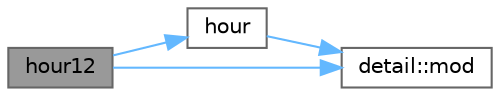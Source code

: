 digraph "hour12"
{
 // LATEX_PDF_SIZE
  bgcolor="transparent";
  edge [fontname=Helvetica,fontsize=10,labelfontname=Helvetica,labelfontsize=10];
  node [fontname=Helvetica,fontsize=10,shape=box,height=0.2,width=0.4];
  rankdir="LR";
  Node1 [id="Node000001",label="hour12",height=0.2,width=0.4,color="gray40", fillcolor="grey60", style="filled", fontcolor="black",tooltip=" "];
  Node1 -> Node2 [id="edge1_Node000001_Node000002",color="steelblue1",style="solid",tooltip=" "];
  Node2 [id="Node000002",label="hour",height=0.2,width=0.4,color="grey40", fillcolor="white", style="filled",URL="$structdetail_1_1chrono__formatter.html#a249d5a9d4f105f5cfcb0093dad5ce84f",tooltip=" "];
  Node2 -> Node3 [id="edge2_Node000002_Node000003",color="steelblue1",style="solid",tooltip=" "];
  Node3 [id="Node000003",label="detail::mod",height=0.2,width=0.4,color="grey40", fillcolor="white", style="filled",URL="$namespacedetail.html#a39947f4863b5b9f774c2f64ebf1f314b",tooltip=" "];
  Node1 -> Node3 [id="edge3_Node000001_Node000003",color="steelblue1",style="solid",tooltip=" "];
}
